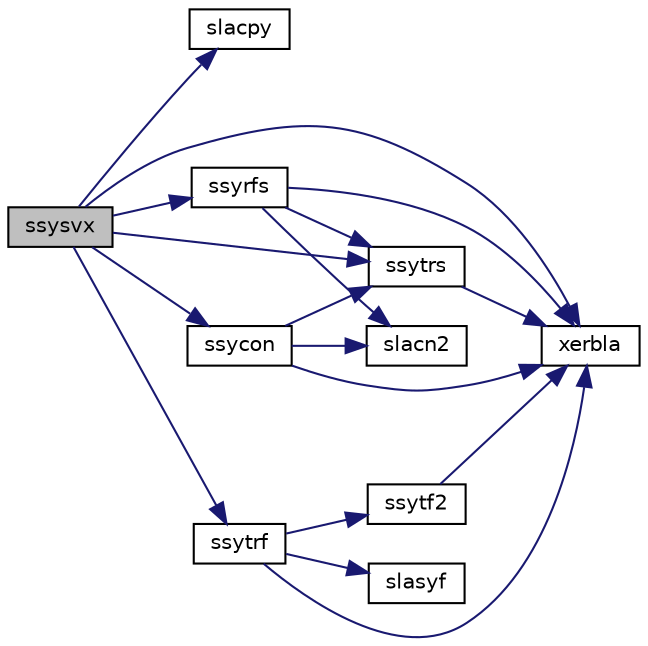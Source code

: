 digraph "ssysvx"
{
 // LATEX_PDF_SIZE
  edge [fontname="Helvetica",fontsize="10",labelfontname="Helvetica",labelfontsize="10"];
  node [fontname="Helvetica",fontsize="10",shape=record];
  rankdir="LR";
  Node1 [label="ssysvx",height=0.2,width=0.4,color="black", fillcolor="grey75", style="filled", fontcolor="black",tooltip="SSYSVX computes the solution to system of linear equations A * X = B for SY matrices"];
  Node1 -> Node2 [color="midnightblue",fontsize="10",style="solid",fontname="Helvetica"];
  Node2 [label="slacpy",height=0.2,width=0.4,color="black", fillcolor="white", style="filled",URL="$slacpy_8f.html#a7780c991533ce8dd1f2c22ae2d563f08",tooltip="SLACPY copies all or part of one two-dimensional array to another."];
  Node1 -> Node3 [color="midnightblue",fontsize="10",style="solid",fontname="Helvetica"];
  Node3 [label="ssycon",height=0.2,width=0.4,color="black", fillcolor="white", style="filled",URL="$ssycon_8f.html#ab3e2f689a6ee4b436702ace446df4781",tooltip="SSYCON"];
  Node3 -> Node4 [color="midnightblue",fontsize="10",style="solid",fontname="Helvetica"];
  Node4 [label="slacn2",height=0.2,width=0.4,color="black", fillcolor="white", style="filled",URL="$slacn2_8f.html#a670bf75845ea8d0f2220f41866c6d294",tooltip="SLACN2 estimates the 1-norm of a square matrix, using reverse communication for evaluating matrix-vec..."];
  Node3 -> Node5 [color="midnightblue",fontsize="10",style="solid",fontname="Helvetica"];
  Node5 [label="ssytrs",height=0.2,width=0.4,color="black", fillcolor="white", style="filled",URL="$ssytrs_8f.html#ae20133a1119b69a7319783ff982c8c62",tooltip="SSYTRS"];
  Node5 -> Node6 [color="midnightblue",fontsize="10",style="solid",fontname="Helvetica"];
  Node6 [label="xerbla",height=0.2,width=0.4,color="black", fillcolor="white", style="filled",URL="$xerbla_8f.html#a377ee61015baf8dea7770b3a404b1c07",tooltip="XERBLA"];
  Node3 -> Node6 [color="midnightblue",fontsize="10",style="solid",fontname="Helvetica"];
  Node1 -> Node7 [color="midnightblue",fontsize="10",style="solid",fontname="Helvetica"];
  Node7 [label="ssyrfs",height=0.2,width=0.4,color="black", fillcolor="white", style="filled",URL="$ssyrfs_8f.html#a71a800843ac98f1a025a5ff437e6f9a3",tooltip="SSYRFS"];
  Node7 -> Node4 [color="midnightblue",fontsize="10",style="solid",fontname="Helvetica"];
  Node7 -> Node5 [color="midnightblue",fontsize="10",style="solid",fontname="Helvetica"];
  Node7 -> Node6 [color="midnightblue",fontsize="10",style="solid",fontname="Helvetica"];
  Node1 -> Node8 [color="midnightblue",fontsize="10",style="solid",fontname="Helvetica"];
  Node8 [label="ssytrf",height=0.2,width=0.4,color="black", fillcolor="white", style="filled",URL="$ssytrf_8f.html#a12d2e56511cf7df066712c61d9acec45",tooltip="SSYTRF"];
  Node8 -> Node9 [color="midnightblue",fontsize="10",style="solid",fontname="Helvetica"];
  Node9 [label="slasyf",height=0.2,width=0.4,color="black", fillcolor="white", style="filled",URL="$slasyf_8f.html#a409610d6bc329d424d5a8a1d2640c445",tooltip="SLASYF computes a partial factorization of a real symmetric matrix using the Bunch-Kaufman diagonal p..."];
  Node8 -> Node10 [color="midnightblue",fontsize="10",style="solid",fontname="Helvetica"];
  Node10 [label="ssytf2",height=0.2,width=0.4,color="black", fillcolor="white", style="filled",URL="$ssytf2_8f.html#a7a22a184725b704bb892c4cb3cd2f872",tooltip="SSYTF2 computes the factorization of a real symmetric indefinite matrix, using the diagonal pivoting ..."];
  Node10 -> Node6 [color="midnightblue",fontsize="10",style="solid",fontname="Helvetica"];
  Node8 -> Node6 [color="midnightblue",fontsize="10",style="solid",fontname="Helvetica"];
  Node1 -> Node5 [color="midnightblue",fontsize="10",style="solid",fontname="Helvetica"];
  Node1 -> Node6 [color="midnightblue",fontsize="10",style="solid",fontname="Helvetica"];
}
